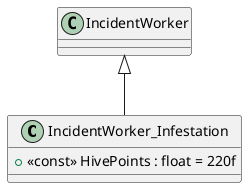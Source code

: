 @startuml
class IncidentWorker_Infestation {
    + <<const>> HivePoints : float = 220f
}
IncidentWorker <|-- IncidentWorker_Infestation
@enduml
